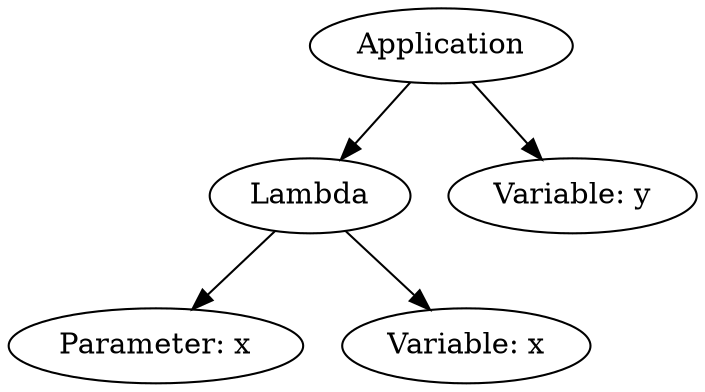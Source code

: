 
digraph untyped_lambda_calculus_ast {
  App [label = "Application"];
  Lam [label = "Lambda"]
  Param [label = "Parameter: x"]
  VarX [label = "Variable: x"]
  VarY [label = "Variable: y"]

  App -> {Lam VarY}
  Lam -> {Param VarX}

}
